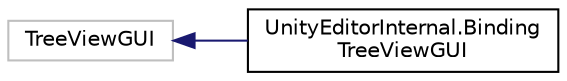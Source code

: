 digraph "Graphical Class Hierarchy"
{
 // LATEX_PDF_SIZE
  edge [fontname="Helvetica",fontsize="10",labelfontname="Helvetica",labelfontsize="10"];
  node [fontname="Helvetica",fontsize="10",shape=record];
  rankdir="LR";
  Node25 [label="TreeViewGUI",height=0.2,width=0.4,color="grey75", fillcolor="white", style="filled",tooltip=" "];
  Node25 -> Node0 [dir="back",color="midnightblue",fontsize="10",style="solid",fontname="Helvetica"];
  Node0 [label="UnityEditorInternal.Binding\lTreeViewGUI",height=0.2,width=0.4,color="black", fillcolor="white", style="filled",URL="$class_unity_editor_internal_1_1_binding_tree_view_g_u_i.html",tooltip=" "];
}
